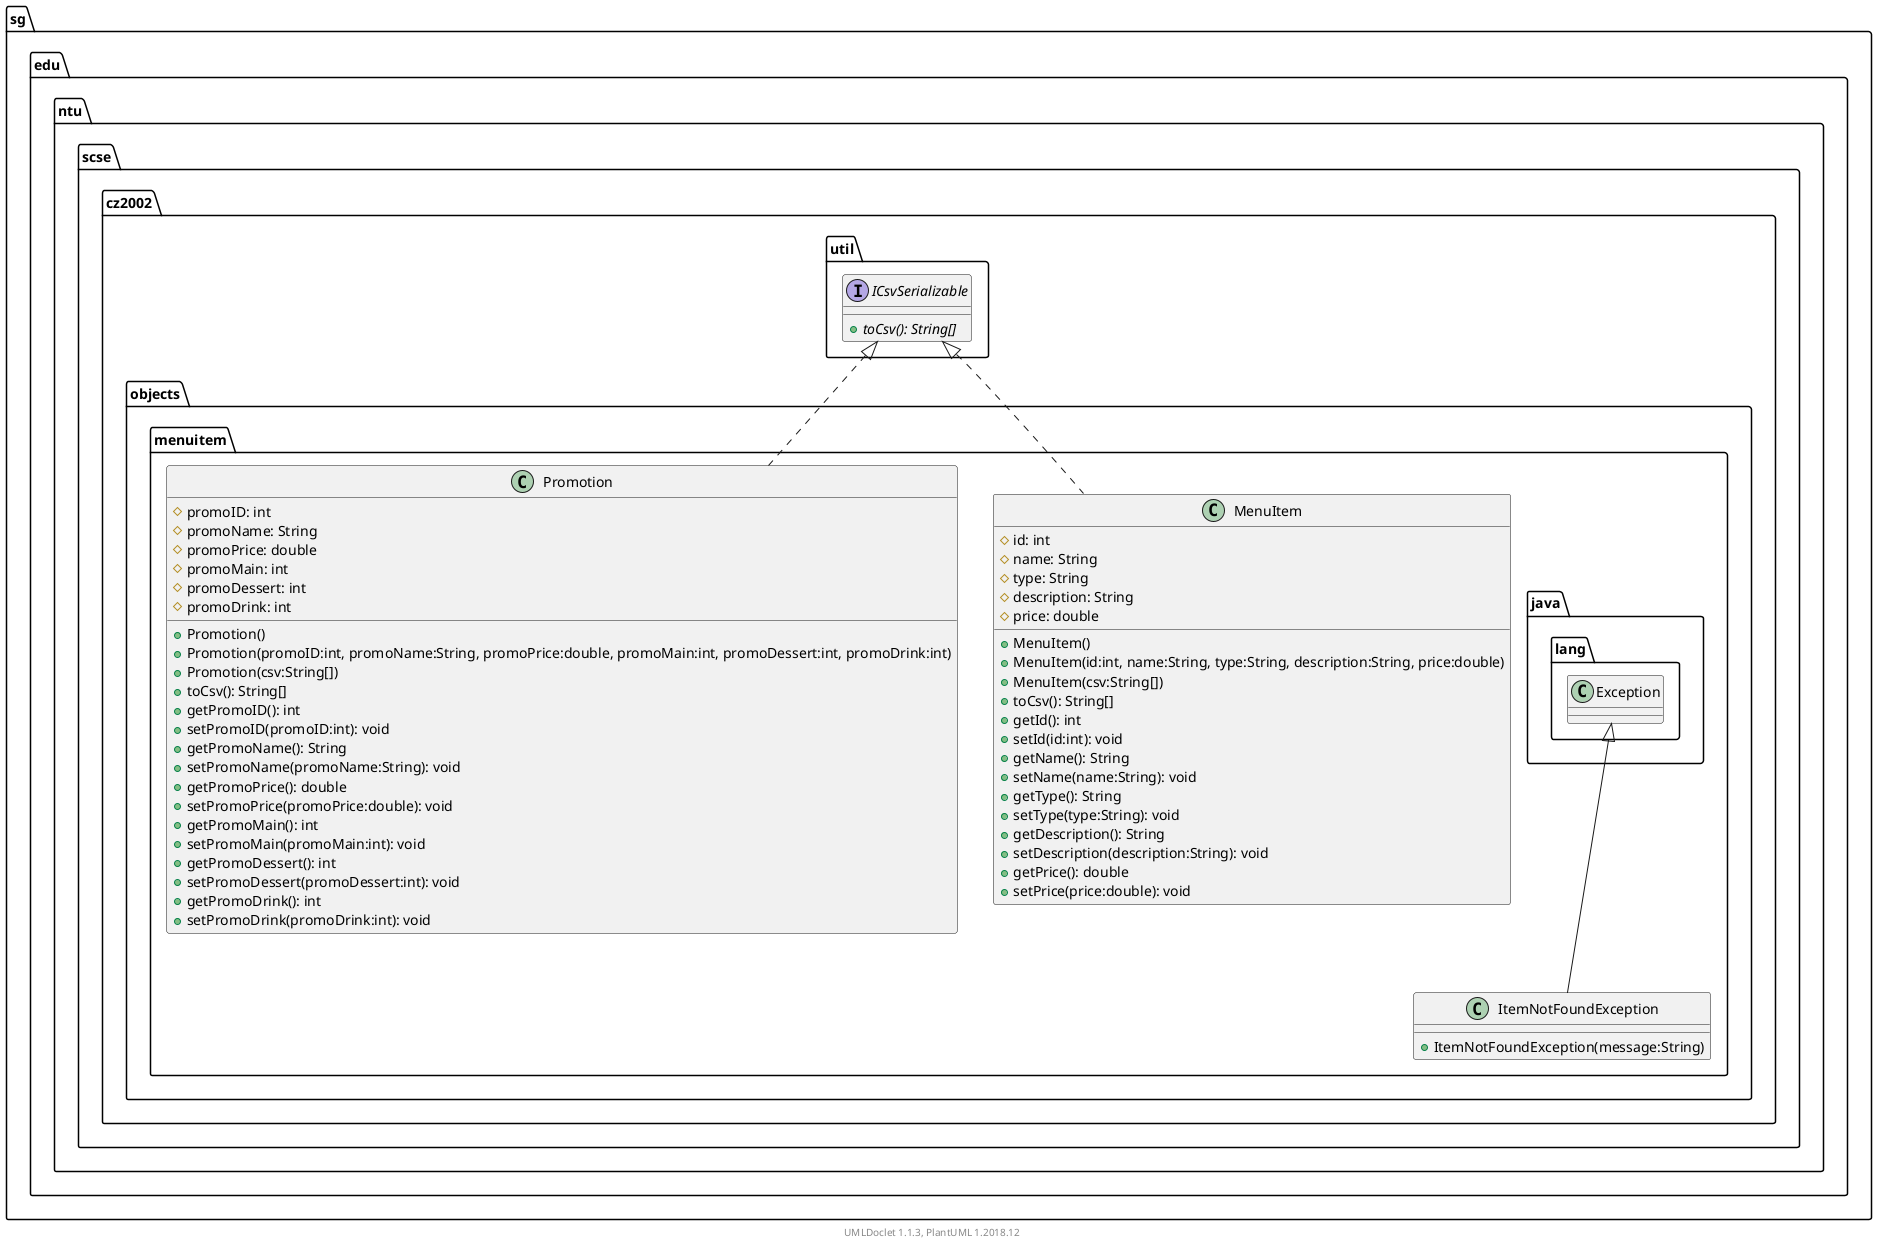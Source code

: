 @startuml

    namespace sg.edu.ntu.scse.cz2002.objects.menuitem {

        class MenuItem [[../sg/edu/ntu/scse/cz2002/objects/menuitem/MenuItem.html]] {
            #id: int
            #name: String
            #type: String
            #description: String
            #price: double
            +MenuItem()
            +MenuItem(id:int, name:String, type:String, description:String, price:double)
            +MenuItem(csv:String[])
            +toCsv(): String[]
            +getId(): int
            +setId(id:int): void
            +getName(): String
            +setName(name:String): void
            +getType(): String
            +setType(type:String): void
            +getDescription(): String
            +setDescription(description:String): void
            +getPrice(): double
            +setPrice(price:double): void
        }

        class ItemNotFoundException [[../sg/edu/ntu/scse/cz2002/objects/menuitem/ItemNotFoundException.html]] {
            +ItemNotFoundException(message:String)
        }

        class Promotion [[../sg/edu/ntu/scse/cz2002/objects/menuitem/Promotion.html]] {
            #promoID: int
            #promoName: String
            #promoPrice: double
            #promoMain: int
            #promoDessert: int
            #promoDrink: int
            +Promotion()
            +Promotion(promoID:int, promoName:String, promoPrice:double, promoMain:int, promoDessert:int, promoDrink:int)
            +Promotion(csv:String[])
            +toCsv(): String[]
            +getPromoID(): int
            +setPromoID(promoID:int): void
            +getPromoName(): String
            +setPromoName(promoName:String): void
            +getPromoPrice(): double
            +setPromoPrice(promoPrice:double): void
            +getPromoMain(): int
            +setPromoMain(promoMain:int): void
            +getPromoDessert(): int
            +setPromoDessert(promoDessert:int): void
            +getPromoDrink(): int
            +setPromoDrink(promoDrink:int): void
        }

        interface sg.edu.ntu.scse.cz2002.util.ICsvSerializable {
            {abstract} +toCsv(): String[]
        }
        sg.edu.ntu.scse.cz2002.util.ICsvSerializable <|.. MenuItem

        class java.lang.Exception
        java.lang.Exception <|-- ItemNotFoundException

        sg.edu.ntu.scse.cz2002.util.ICsvSerializable <|.. Promotion

    }


    center footer UMLDoclet 1.1.3, PlantUML 1.2018.12
@enduml
